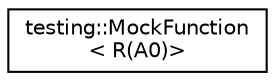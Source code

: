 digraph "类继承关系图"
{
  edge [fontname="Helvetica",fontsize="10",labelfontname="Helvetica",labelfontsize="10"];
  node [fontname="Helvetica",fontsize="10",shape=record];
  rankdir="LR";
  Node0 [label="testing::MockFunction\l\< R(A0)\>",height=0.2,width=0.4,color="black", fillcolor="white", style="filled",URL="$classtesting_1_1_mock_function_3_01_r_07_a0_08_4.html"];
}
